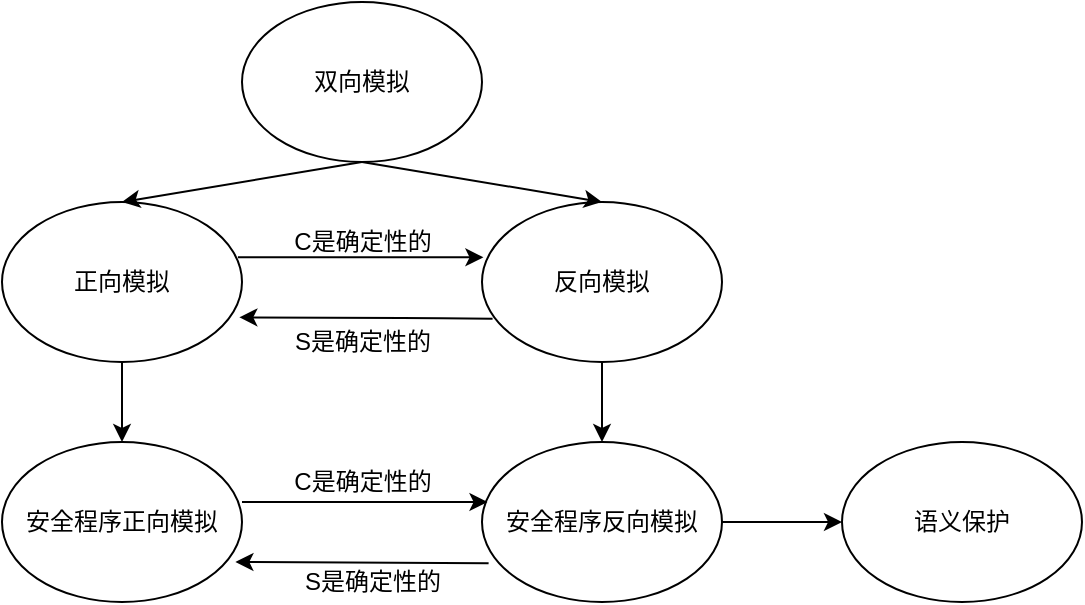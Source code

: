 <mxfile version="14.6.13" type="github">
  <diagram id="LQ-ePywkRAIVE-PGZBky" name="Page-1">
    <mxGraphModel dx="782" dy="458" grid="1" gridSize="10" guides="1" tooltips="1" connect="1" arrows="1" fold="1" page="1" pageScale="1" pageWidth="827" pageHeight="1169" math="0" shadow="0">
      <root>
        <mxCell id="0" />
        <mxCell id="1" parent="0" />
        <mxCell id="aZbzHPWwpXLdRD6761qa-1" value="双向模拟" style="ellipse;whiteSpace=wrap;html=1;" vertex="1" parent="1">
          <mxGeometry x="200" y="50" width="120" height="80" as="geometry" />
        </mxCell>
        <mxCell id="aZbzHPWwpXLdRD6761qa-7" value="" style="edgeStyle=orthogonalEdgeStyle;rounded=0;orthogonalLoop=1;jettySize=auto;html=1;" edge="1" parent="1" source="aZbzHPWwpXLdRD6761qa-4" target="aZbzHPWwpXLdRD6761qa-6">
          <mxGeometry relative="1" as="geometry" />
        </mxCell>
        <mxCell id="aZbzHPWwpXLdRD6761qa-4" value="正向模拟" style="ellipse;whiteSpace=wrap;html=1;" vertex="1" parent="1">
          <mxGeometry x="80" y="150" width="120" height="80" as="geometry" />
        </mxCell>
        <mxCell id="aZbzHPWwpXLdRD6761qa-9" value="" style="edgeStyle=orthogonalEdgeStyle;rounded=0;orthogonalLoop=1;jettySize=auto;html=1;" edge="1" parent="1" source="aZbzHPWwpXLdRD6761qa-5" target="aZbzHPWwpXLdRD6761qa-8">
          <mxGeometry relative="1" as="geometry" />
        </mxCell>
        <mxCell id="aZbzHPWwpXLdRD6761qa-5" value="反向模拟" style="ellipse;whiteSpace=wrap;html=1;" vertex="1" parent="1">
          <mxGeometry x="320" y="150" width="120" height="80" as="geometry" />
        </mxCell>
        <mxCell id="aZbzHPWwpXLdRD6761qa-6" value="安全程序正向模拟" style="ellipse;whiteSpace=wrap;html=1;" vertex="1" parent="1">
          <mxGeometry x="80" y="270" width="120" height="80" as="geometry" />
        </mxCell>
        <mxCell id="aZbzHPWwpXLdRD6761qa-11" value="" style="edgeStyle=orthogonalEdgeStyle;rounded=0;orthogonalLoop=1;jettySize=auto;html=1;" edge="1" parent="1" source="aZbzHPWwpXLdRD6761qa-8" target="aZbzHPWwpXLdRD6761qa-10">
          <mxGeometry relative="1" as="geometry" />
        </mxCell>
        <mxCell id="aZbzHPWwpXLdRD6761qa-8" value="安全程序反向模拟" style="ellipse;whiteSpace=wrap;html=1;" vertex="1" parent="1">
          <mxGeometry x="320" y="270" width="120" height="80" as="geometry" />
        </mxCell>
        <mxCell id="aZbzHPWwpXLdRD6761qa-10" value="语义保护" style="ellipse;whiteSpace=wrap;html=1;" vertex="1" parent="1">
          <mxGeometry x="500" y="270" width="120" height="80" as="geometry" />
        </mxCell>
        <mxCell id="aZbzHPWwpXLdRD6761qa-12" value="" style="endArrow=classic;html=1;exitX=0.5;exitY=1;exitDx=0;exitDy=0;" edge="1" parent="1" source="aZbzHPWwpXLdRD6761qa-1">
          <mxGeometry width="50" height="50" relative="1" as="geometry">
            <mxPoint x="235" y="230" as="sourcePoint" />
            <mxPoint x="380" y="150" as="targetPoint" />
          </mxGeometry>
        </mxCell>
        <mxCell id="aZbzHPWwpXLdRD6761qa-14" value="" style="endArrow=classic;html=1;" edge="1" parent="1">
          <mxGeometry width="50" height="50" relative="1" as="geometry">
            <mxPoint x="260" y="130" as="sourcePoint" />
            <mxPoint x="140" y="150" as="targetPoint" />
          </mxGeometry>
        </mxCell>
        <mxCell id="aZbzHPWwpXLdRD6761qa-19" value="" style="endArrow=classic;html=1;exitX=0.983;exitY=0.346;exitDx=0;exitDy=0;exitPerimeter=0;entryX=0.006;entryY=0.346;entryDx=0;entryDy=0;entryPerimeter=0;" edge="1" parent="1" source="aZbzHPWwpXLdRD6761qa-4" target="aZbzHPWwpXLdRD6761qa-5">
          <mxGeometry width="50" height="50" relative="1" as="geometry">
            <mxPoint x="235" y="220" as="sourcePoint" />
            <mxPoint x="285" y="170" as="targetPoint" />
          </mxGeometry>
        </mxCell>
        <mxCell id="aZbzHPWwpXLdRD6761qa-20" value="" style="endArrow=classic;html=1;exitX=0.983;exitY=0.346;exitDx=0;exitDy=0;exitPerimeter=0;entryX=0.006;entryY=0.346;entryDx=0;entryDy=0;entryPerimeter=0;" edge="1" parent="1">
          <mxGeometry width="50" height="50" relative="1" as="geometry">
            <mxPoint x="200.0" y="300.0" as="sourcePoint" />
            <mxPoint x="322.76" y="300.0" as="targetPoint" />
          </mxGeometry>
        </mxCell>
        <mxCell id="aZbzHPWwpXLdRD6761qa-22" value="" style="endArrow=classic;html=1;entryX=0.989;entryY=0.721;entryDx=0;entryDy=0;entryPerimeter=0;exitX=0.044;exitY=0.729;exitDx=0;exitDy=0;exitPerimeter=0;" edge="1" parent="1" source="aZbzHPWwpXLdRD6761qa-5" target="aZbzHPWwpXLdRD6761qa-4">
          <mxGeometry width="50" height="50" relative="1" as="geometry">
            <mxPoint x="230" y="260" as="sourcePoint" />
            <mxPoint x="280" y="210" as="targetPoint" />
            <Array as="points">
              <mxPoint x="290" y="208" />
            </Array>
          </mxGeometry>
        </mxCell>
        <mxCell id="aZbzHPWwpXLdRD6761qa-23" value="" style="endArrow=classic;html=1;entryX=0.989;entryY=0.721;entryDx=0;entryDy=0;entryPerimeter=0;exitX=0.044;exitY=0.729;exitDx=0;exitDy=0;exitPerimeter=0;" edge="1" parent="1">
          <mxGeometry width="50" height="50" relative="1" as="geometry">
            <mxPoint x="323.3" y="330.64" as="sourcePoint" />
            <mxPoint x="196.7" y="330.0" as="targetPoint" />
          </mxGeometry>
        </mxCell>
        <mxCell id="aZbzHPWwpXLdRD6761qa-25" value="C是确定性的" style="text;html=1;align=center;verticalAlign=middle;resizable=0;points=[];autosize=1;strokeColor=none;" vertex="1" parent="1">
          <mxGeometry x="210" y="160" width="100" height="20" as="geometry" />
        </mxCell>
        <mxCell id="aZbzHPWwpXLdRD6761qa-26" value="C是确定性的" style="text;html=1;align=center;verticalAlign=middle;resizable=0;points=[];autosize=1;strokeColor=none;" vertex="1" parent="1">
          <mxGeometry x="210" y="280" width="100" height="20" as="geometry" />
        </mxCell>
        <mxCell id="aZbzHPWwpXLdRD6761qa-27" value="S是确定性的" style="text;html=1;align=center;verticalAlign=middle;resizable=0;points=[];autosize=1;strokeColor=none;" vertex="1" parent="1">
          <mxGeometry x="215" y="210" width="90" height="20" as="geometry" />
        </mxCell>
        <mxCell id="aZbzHPWwpXLdRD6761qa-30" value="S是确定性的" style="text;html=1;align=center;verticalAlign=middle;resizable=0;points=[];autosize=1;strokeColor=none;" vertex="1" parent="1">
          <mxGeometry x="220" y="330" width="90" height="20" as="geometry" />
        </mxCell>
      </root>
    </mxGraphModel>
  </diagram>
</mxfile>
